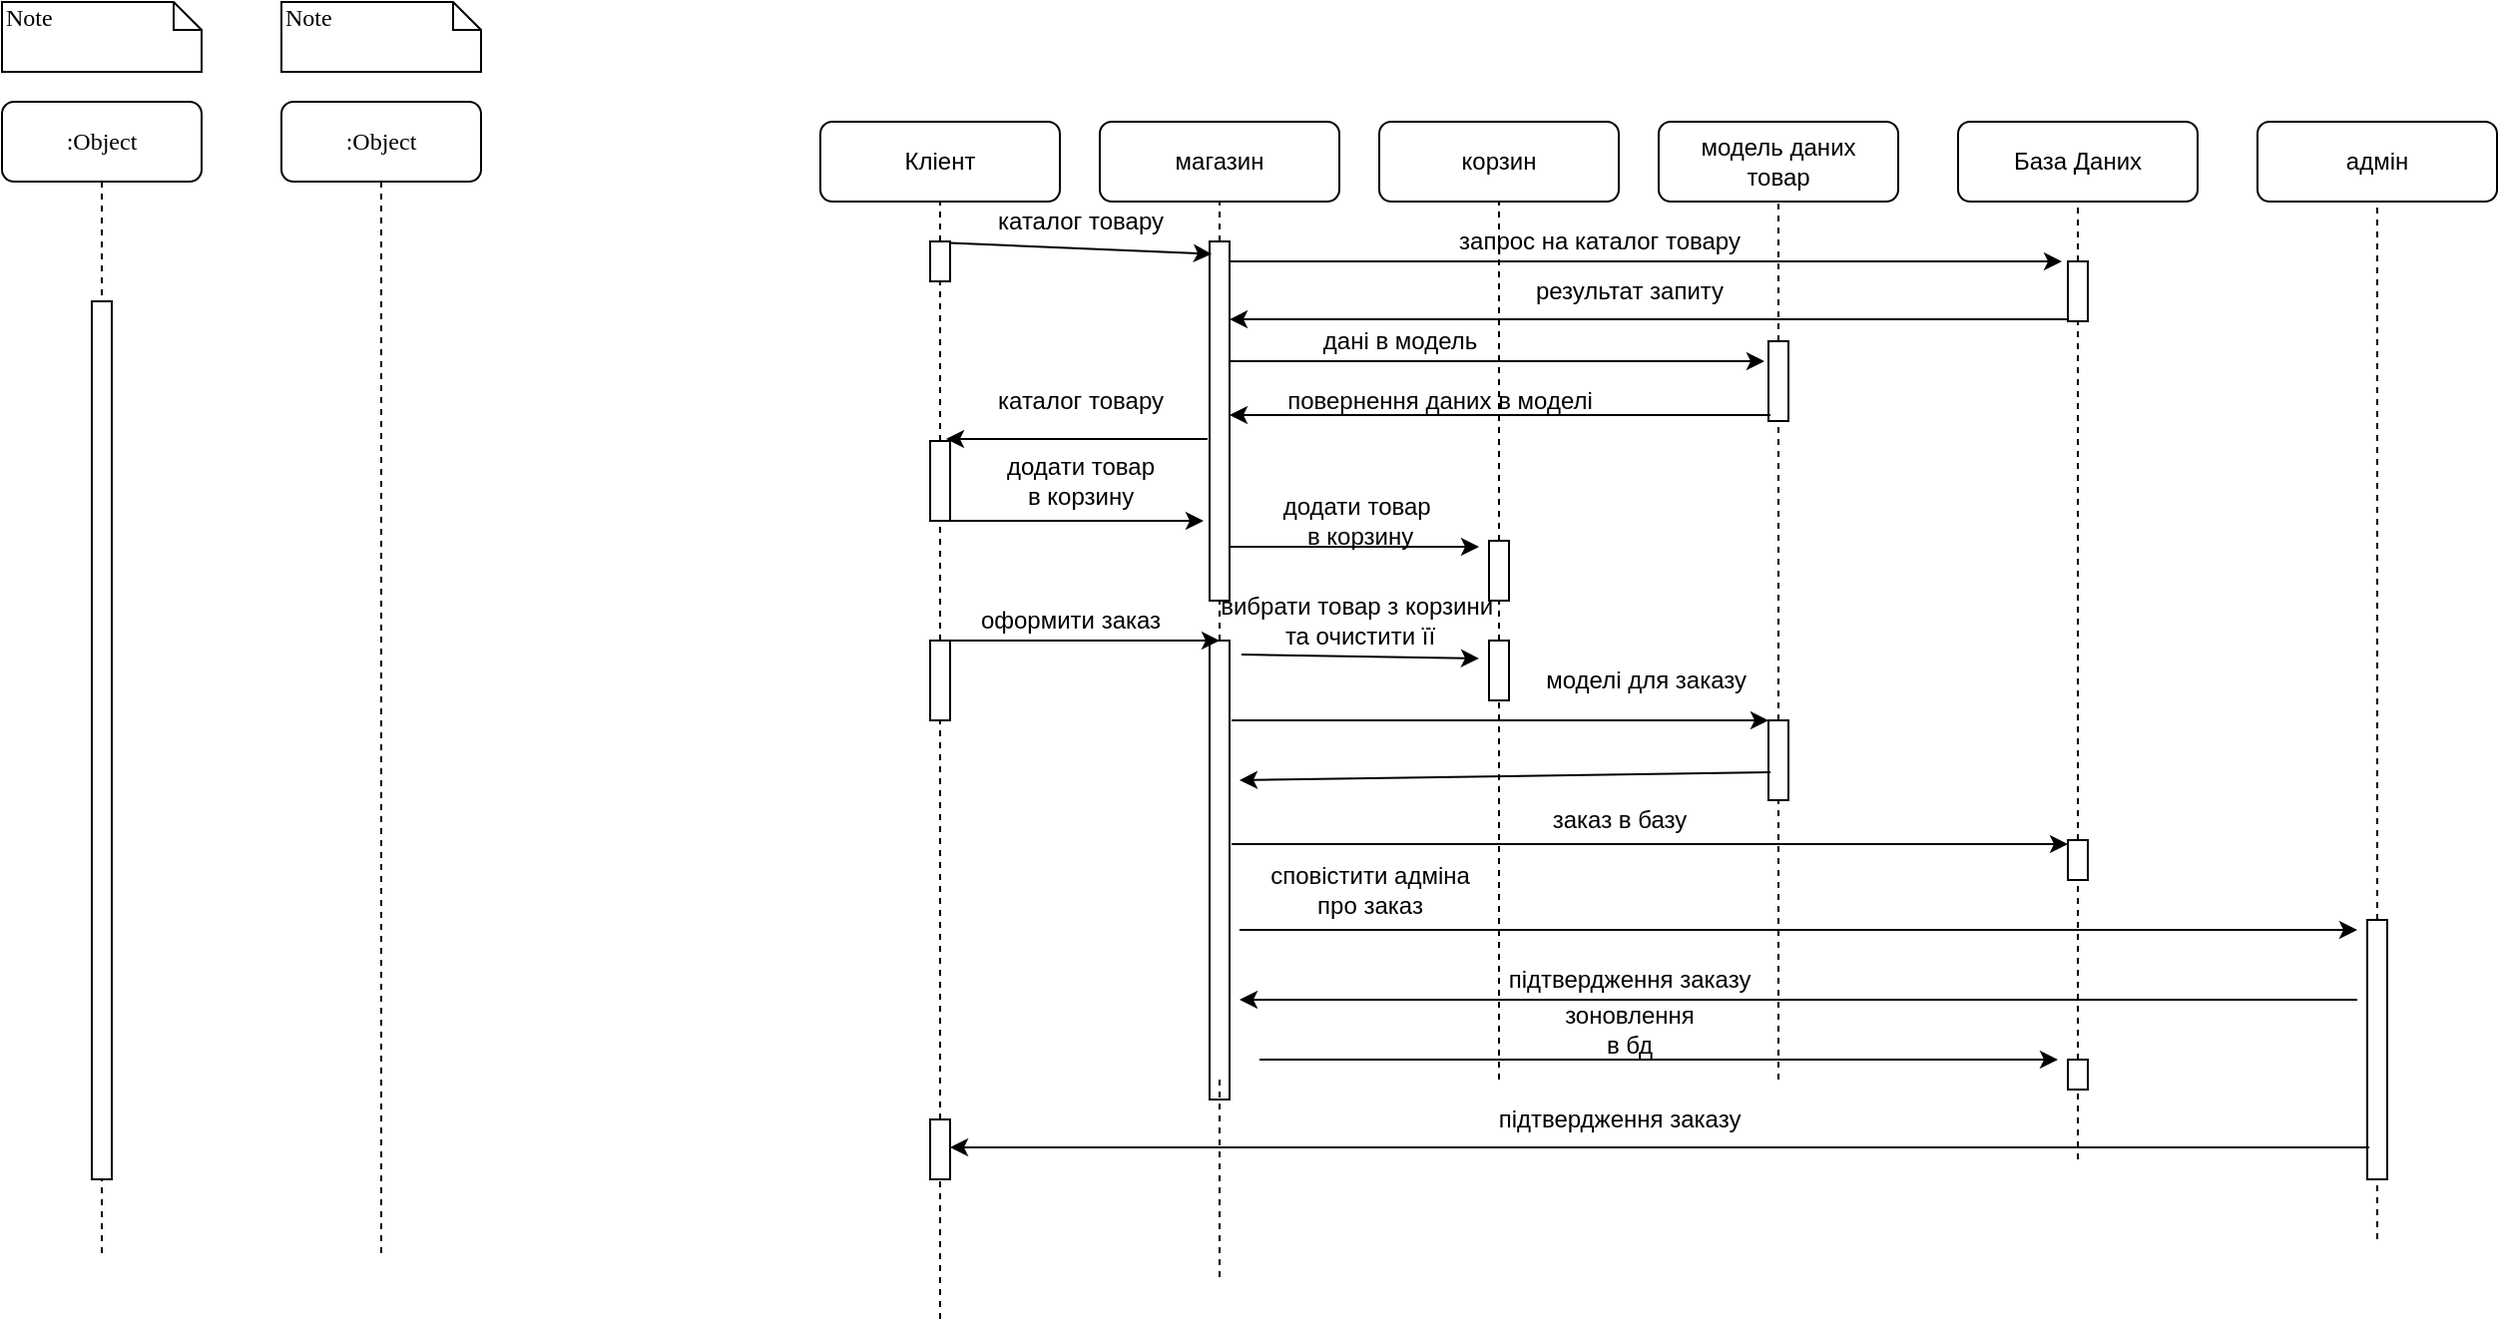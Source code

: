 <mxfile version="14.4.3" type="github">
  <diagram name="Page-1" id="13e1069c-82ec-6db2-03f1-153e76fe0fe0">
    <mxGraphModel dx="1422" dy="772" grid="1" gridSize="10" guides="1" tooltips="1" connect="1" arrows="1" fold="1" page="1" pageScale="1" pageWidth="1100" pageHeight="850" background="#ffffff" math="0" shadow="0">
      <root>
        <mxCell id="0" />
        <mxCell id="1" parent="0" />
        <mxCell id="7baba1c4bc27f4b0-2" value=":Object" style="shape=umlLifeline;perimeter=lifelinePerimeter;whiteSpace=wrap;html=1;container=1;collapsible=0;recursiveResize=0;outlineConnect=0;rounded=1;shadow=0;comic=0;labelBackgroundColor=none;strokeWidth=1;fontFamily=Verdana;fontSize=12;align=center;" parent="1" vertex="1">
          <mxGeometry x="240" y="80" width="100" height="580" as="geometry" />
        </mxCell>
        <mxCell id="7baba1c4bc27f4b0-8" value=":Object" style="shape=umlLifeline;perimeter=lifelinePerimeter;whiteSpace=wrap;html=1;container=1;collapsible=0;recursiveResize=0;outlineConnect=0;rounded=1;shadow=0;comic=0;labelBackgroundColor=none;strokeWidth=1;fontFamily=Verdana;fontSize=12;align=center;" parent="1" vertex="1">
          <mxGeometry x="100" y="80" width="100" height="580" as="geometry" />
        </mxCell>
        <mxCell id="7baba1c4bc27f4b0-9" value="" style="html=1;points=[];perimeter=orthogonalPerimeter;rounded=0;shadow=0;comic=0;labelBackgroundColor=none;strokeWidth=1;fontFamily=Verdana;fontSize=12;align=center;" parent="7baba1c4bc27f4b0-8" vertex="1">
          <mxGeometry x="45" y="100" width="10" height="440" as="geometry" />
        </mxCell>
        <mxCell id="7baba1c4bc27f4b0-40" value="Note" style="shape=note;whiteSpace=wrap;html=1;size=14;verticalAlign=top;align=left;spacingTop=-6;rounded=0;shadow=0;comic=0;labelBackgroundColor=none;strokeWidth=1;fontFamily=Verdana;fontSize=12" parent="1" vertex="1">
          <mxGeometry x="100" y="30" width="100" height="35" as="geometry" />
        </mxCell>
        <mxCell id="7baba1c4bc27f4b0-41" value="Note" style="shape=note;whiteSpace=wrap;html=1;size=14;verticalAlign=top;align=left;spacingTop=-6;rounded=0;shadow=0;comic=0;labelBackgroundColor=none;strokeWidth=1;fontFamily=Verdana;fontSize=12" parent="1" vertex="1">
          <mxGeometry x="240" y="30" width="100" height="35" as="geometry" />
        </mxCell>
        <mxCell id="hQrT-wcyva_-USeKODyt-1" value="Кліент" style="rounded=1;whiteSpace=wrap;html=1;" vertex="1" parent="1">
          <mxGeometry x="510" y="90" width="120" height="40" as="geometry" />
        </mxCell>
        <mxCell id="hQrT-wcyva_-USeKODyt-5" value="" style="endArrow=none;dashed=1;html=1;entryX=0.5;entryY=1;entryDx=0;entryDy=0;" edge="1" parent="1" source="7baba1c4bc27f4b0-10" target="hQrT-wcyva_-USeKODyt-1">
          <mxGeometry width="50" height="50" relative="1" as="geometry">
            <mxPoint x="570" y="570" as="sourcePoint" />
            <mxPoint x="570" y="280" as="targetPoint" />
          </mxGeometry>
        </mxCell>
        <mxCell id="7baba1c4bc27f4b0-10" value="" style="html=1;points=[];perimeter=orthogonalPerimeter;rounded=0;shadow=0;comic=0;labelBackgroundColor=none;strokeWidth=1;fontFamily=Verdana;fontSize=12;align=center;" parent="1" vertex="1">
          <mxGeometry x="565" y="150" width="10" height="20" as="geometry" />
        </mxCell>
        <mxCell id="hQrT-wcyva_-USeKODyt-9" value="" style="endArrow=none;dashed=1;html=1;entryX=0.5;entryY=1;entryDx=0;entryDy=0;" edge="1" parent="1" source="hQrT-wcyva_-USeKODyt-60" target="7baba1c4bc27f4b0-10">
          <mxGeometry width="50" height="50" relative="1" as="geometry">
            <mxPoint x="570" y="570" as="sourcePoint" />
            <mxPoint x="570" y="130" as="targetPoint" />
          </mxGeometry>
        </mxCell>
        <mxCell id="hQrT-wcyva_-USeKODyt-28" value="магазин" style="rounded=1;whiteSpace=wrap;html=1;" vertex="1" parent="1">
          <mxGeometry x="650" y="90" width="120" height="40" as="geometry" />
        </mxCell>
        <mxCell id="hQrT-wcyva_-USeKODyt-29" value="" style="endArrow=none;dashed=1;html=1;entryX=0.5;entryY=1;entryDx=0;entryDy=0;" edge="1" source="hQrT-wcyva_-USeKODyt-30" target="hQrT-wcyva_-USeKODyt-28" parent="1">
          <mxGeometry width="50" height="50" relative="1" as="geometry">
            <mxPoint x="710" y="570" as="sourcePoint" />
            <mxPoint x="710" y="280" as="targetPoint" />
          </mxGeometry>
        </mxCell>
        <mxCell id="hQrT-wcyva_-USeKODyt-30" value="" style="html=1;points=[];perimeter=orthogonalPerimeter;rounded=0;shadow=0;comic=0;labelBackgroundColor=none;strokeWidth=1;fontFamily=Verdana;fontSize=12;align=center;" vertex="1" parent="1">
          <mxGeometry x="705" y="150" width="10" height="180" as="geometry" />
        </mxCell>
        <mxCell id="hQrT-wcyva_-USeKODyt-31" value="" style="endArrow=none;dashed=1;html=1;entryX=0.5;entryY=1;entryDx=0;entryDy=0;" edge="1" target="hQrT-wcyva_-USeKODyt-30" parent="1" source="hQrT-wcyva_-USeKODyt-72">
          <mxGeometry width="50" height="50" relative="1" as="geometry">
            <mxPoint x="710" y="570" as="sourcePoint" />
            <mxPoint x="710" y="130" as="targetPoint" />
          </mxGeometry>
        </mxCell>
        <mxCell id="hQrT-wcyva_-USeKODyt-32" value="корзин" style="rounded=1;whiteSpace=wrap;html=1;" vertex="1" parent="1">
          <mxGeometry x="790" y="90" width="120" height="40" as="geometry" />
        </mxCell>
        <mxCell id="hQrT-wcyva_-USeKODyt-33" value="" style="endArrow=none;dashed=1;html=1;entryX=0.5;entryY=1;entryDx=0;entryDy=0;" edge="1" source="hQrT-wcyva_-USeKODyt-34" target="hQrT-wcyva_-USeKODyt-32" parent="1">
          <mxGeometry width="50" height="50" relative="1" as="geometry">
            <mxPoint x="850" y="570" as="sourcePoint" />
            <mxPoint x="850" y="280" as="targetPoint" />
          </mxGeometry>
        </mxCell>
        <mxCell id="hQrT-wcyva_-USeKODyt-34" value="" style="html=1;points=[];perimeter=orthogonalPerimeter;rounded=0;shadow=0;comic=0;labelBackgroundColor=none;strokeWidth=1;fontFamily=Verdana;fontSize=12;align=center;" vertex="1" parent="1">
          <mxGeometry x="845" y="300" width="10" height="30" as="geometry" />
        </mxCell>
        <mxCell id="hQrT-wcyva_-USeKODyt-35" value="" style="endArrow=none;dashed=1;html=1;entryX=0.5;entryY=1;entryDx=0;entryDy=0;" edge="1" target="hQrT-wcyva_-USeKODyt-34" parent="1" source="hQrT-wcyva_-USeKODyt-74">
          <mxGeometry width="50" height="50" relative="1" as="geometry">
            <mxPoint x="850" y="570" as="sourcePoint" />
            <mxPoint x="850" y="130" as="targetPoint" />
          </mxGeometry>
        </mxCell>
        <mxCell id="hQrT-wcyva_-USeKODyt-36" value="модель даних&lt;br&gt;товар" style="rounded=1;whiteSpace=wrap;html=1;" vertex="1" parent="1">
          <mxGeometry x="930" y="90" width="120" height="40" as="geometry" />
        </mxCell>
        <mxCell id="hQrT-wcyva_-USeKODyt-37" value="" style="endArrow=none;dashed=1;html=1;entryX=0.5;entryY=1;entryDx=0;entryDy=0;" edge="1" source="hQrT-wcyva_-USeKODyt-38" target="hQrT-wcyva_-USeKODyt-36" parent="1">
          <mxGeometry width="50" height="50" relative="1" as="geometry">
            <mxPoint x="990" y="570" as="sourcePoint" />
            <mxPoint x="990" y="280" as="targetPoint" />
          </mxGeometry>
        </mxCell>
        <mxCell id="hQrT-wcyva_-USeKODyt-38" value="" style="html=1;points=[];perimeter=orthogonalPerimeter;rounded=0;shadow=0;comic=0;labelBackgroundColor=none;strokeWidth=1;fontFamily=Verdana;fontSize=12;align=center;" vertex="1" parent="1">
          <mxGeometry x="985" y="200" width="10" height="40" as="geometry" />
        </mxCell>
        <mxCell id="hQrT-wcyva_-USeKODyt-39" value="" style="endArrow=none;dashed=1;html=1;entryX=0.5;entryY=1;entryDx=0;entryDy=0;" edge="1" target="hQrT-wcyva_-USeKODyt-38" parent="1" source="hQrT-wcyva_-USeKODyt-76">
          <mxGeometry width="50" height="50" relative="1" as="geometry">
            <mxPoint x="990" y="570" as="sourcePoint" />
            <mxPoint x="990" y="130" as="targetPoint" />
          </mxGeometry>
        </mxCell>
        <mxCell id="hQrT-wcyva_-USeKODyt-40" value="База Даних" style="rounded=1;whiteSpace=wrap;html=1;" vertex="1" parent="1">
          <mxGeometry x="1080" y="90" width="120" height="40" as="geometry" />
        </mxCell>
        <mxCell id="hQrT-wcyva_-USeKODyt-41" value="" style="endArrow=none;dashed=1;html=1;entryX=0.5;entryY=1;entryDx=0;entryDy=0;" edge="1" source="hQrT-wcyva_-USeKODyt-42" target="hQrT-wcyva_-USeKODyt-40" parent="1">
          <mxGeometry width="50" height="50" relative="1" as="geometry">
            <mxPoint x="1140" y="570" as="sourcePoint" />
            <mxPoint x="1140" y="280" as="targetPoint" />
          </mxGeometry>
        </mxCell>
        <mxCell id="hQrT-wcyva_-USeKODyt-42" value="" style="html=1;points=[];perimeter=orthogonalPerimeter;rounded=0;shadow=0;comic=0;labelBackgroundColor=none;strokeWidth=1;fontFamily=Verdana;fontSize=12;align=center;" vertex="1" parent="1">
          <mxGeometry x="1135" y="160" width="10" height="30" as="geometry" />
        </mxCell>
        <mxCell id="hQrT-wcyva_-USeKODyt-43" value="" style="endArrow=none;dashed=1;html=1;entryX=0.5;entryY=1;entryDx=0;entryDy=0;" edge="1" target="hQrT-wcyva_-USeKODyt-42" parent="1" source="hQrT-wcyva_-USeKODyt-78">
          <mxGeometry width="50" height="50" relative="1" as="geometry">
            <mxPoint x="1140" y="570" as="sourcePoint" />
            <mxPoint x="1140" y="130" as="targetPoint" />
          </mxGeometry>
        </mxCell>
        <mxCell id="hQrT-wcyva_-USeKODyt-44" value="адмін" style="rounded=1;whiteSpace=wrap;html=1;" vertex="1" parent="1">
          <mxGeometry x="1230" y="90" width="120" height="40" as="geometry" />
        </mxCell>
        <mxCell id="hQrT-wcyva_-USeKODyt-45" value="" style="endArrow=none;dashed=1;html=1;entryX=0.5;entryY=1;entryDx=0;entryDy=0;" edge="1" source="hQrT-wcyva_-USeKODyt-46" target="hQrT-wcyva_-USeKODyt-44" parent="1">
          <mxGeometry width="50" height="50" relative="1" as="geometry">
            <mxPoint x="1290" y="570" as="sourcePoint" />
            <mxPoint x="1290" y="280" as="targetPoint" />
          </mxGeometry>
        </mxCell>
        <mxCell id="hQrT-wcyva_-USeKODyt-46" value="" style="html=1;points=[];perimeter=orthogonalPerimeter;rounded=0;shadow=0;comic=0;labelBackgroundColor=none;strokeWidth=1;fontFamily=Verdana;fontSize=12;align=center;" vertex="1" parent="1">
          <mxGeometry x="1285" y="490" width="10" height="130" as="geometry" />
        </mxCell>
        <mxCell id="hQrT-wcyva_-USeKODyt-47" value="" style="endArrow=none;dashed=1;html=1;entryX=0.5;entryY=1;entryDx=0;entryDy=0;" edge="1" target="hQrT-wcyva_-USeKODyt-46" parent="1">
          <mxGeometry width="50" height="50" relative="1" as="geometry">
            <mxPoint x="1290" y="650" as="sourcePoint" />
            <mxPoint x="1290" y="130" as="targetPoint" />
          </mxGeometry>
        </mxCell>
        <mxCell id="hQrT-wcyva_-USeKODyt-48" value="" style="endArrow=classic;html=1;exitX=1;exitY=0.04;exitDx=0;exitDy=0;exitPerimeter=0;entryX=0.1;entryY=0.035;entryDx=0;entryDy=0;entryPerimeter=0;" edge="1" parent="1" source="7baba1c4bc27f4b0-10" target="hQrT-wcyva_-USeKODyt-30">
          <mxGeometry width="50" height="50" relative="1" as="geometry">
            <mxPoint x="820" y="420" as="sourcePoint" />
            <mxPoint x="870" y="370" as="targetPoint" />
          </mxGeometry>
        </mxCell>
        <mxCell id="hQrT-wcyva_-USeKODyt-49" value="каталог товару" style="text;html=1;align=center;verticalAlign=middle;resizable=0;points=[];autosize=1;" vertex="1" parent="1">
          <mxGeometry x="590" y="130" width="100" height="20" as="geometry" />
        </mxCell>
        <mxCell id="hQrT-wcyva_-USeKODyt-51" value="каталог товару" style="text;html=1;align=center;verticalAlign=middle;resizable=0;points=[];autosize=1;" vertex="1" parent="1">
          <mxGeometry x="590" y="220" width="100" height="20" as="geometry" />
        </mxCell>
        <mxCell id="hQrT-wcyva_-USeKODyt-55" value="додати товар &lt;br&gt;в корзину" style="text;html=1;align=center;verticalAlign=middle;resizable=0;points=[];autosize=1;" vertex="1" parent="1">
          <mxGeometry x="595" y="255" width="90" height="30" as="geometry" />
        </mxCell>
        <mxCell id="hQrT-wcyva_-USeKODyt-56" value="" style="endArrow=classic;html=1;" edge="1" parent="1" source="hQrT-wcyva_-USeKODyt-30">
          <mxGeometry width="50" height="50" relative="1" as="geometry">
            <mxPoint x="820" y="420" as="sourcePoint" />
            <mxPoint x="1132" y="160" as="targetPoint" />
          </mxGeometry>
        </mxCell>
        <mxCell id="hQrT-wcyva_-USeKODyt-57" value="запрос на каталог товару" style="text;html=1;align=center;verticalAlign=middle;resizable=0;points=[];autosize=1;" vertex="1" parent="1">
          <mxGeometry x="820" y="140" width="160" height="20" as="geometry" />
        </mxCell>
        <mxCell id="hQrT-wcyva_-USeKODyt-58" value="" style="endArrow=classic;html=1;exitX=0;exitY=0.967;exitDx=0;exitDy=0;exitPerimeter=0;" edge="1" parent="1" source="hQrT-wcyva_-USeKODyt-42" target="hQrT-wcyva_-USeKODyt-30">
          <mxGeometry width="50" height="50" relative="1" as="geometry">
            <mxPoint x="1140" y="176" as="sourcePoint" />
            <mxPoint x="1030" y="190" as="targetPoint" />
          </mxGeometry>
        </mxCell>
        <mxCell id="hQrT-wcyva_-USeKODyt-59" value="результат запиту" style="text;html=1;align=center;verticalAlign=middle;resizable=0;points=[];autosize=1;" vertex="1" parent="1">
          <mxGeometry x="860" y="165" width="110" height="20" as="geometry" />
        </mxCell>
        <mxCell id="hQrT-wcyva_-USeKODyt-60" value="" style="html=1;points=[];perimeter=orthogonalPerimeter;rounded=0;shadow=0;comic=0;labelBackgroundColor=none;strokeWidth=1;fontFamily=Verdana;fontSize=12;align=center;" vertex="1" parent="1">
          <mxGeometry x="565" y="250" width="10" height="40" as="geometry" />
        </mxCell>
        <mxCell id="hQrT-wcyva_-USeKODyt-61" value="" style="endArrow=none;dashed=1;html=1;entryX=0.5;entryY=1;entryDx=0;entryDy=0;" edge="1" parent="1" source="hQrT-wcyva_-USeKODyt-70" target="hQrT-wcyva_-USeKODyt-60">
          <mxGeometry width="50" height="50" relative="1" as="geometry">
            <mxPoint x="570" y="570" as="sourcePoint" />
            <mxPoint x="570" y="170" as="targetPoint" />
          </mxGeometry>
        </mxCell>
        <mxCell id="hQrT-wcyva_-USeKODyt-62" value="" style="endArrow=classic;html=1;" edge="1" parent="1" source="hQrT-wcyva_-USeKODyt-30">
          <mxGeometry width="50" height="50" relative="1" as="geometry">
            <mxPoint x="750" y="250" as="sourcePoint" />
            <mxPoint x="983" y="210" as="targetPoint" />
          </mxGeometry>
        </mxCell>
        <mxCell id="hQrT-wcyva_-USeKODyt-63" value="дані в модель" style="text;html=1;align=center;verticalAlign=middle;resizable=0;points=[];autosize=1;" vertex="1" parent="1">
          <mxGeometry x="755" y="190" width="90" height="20" as="geometry" />
        </mxCell>
        <mxCell id="hQrT-wcyva_-USeKODyt-64" value="" style="endArrow=classic;html=1;exitX=0.1;exitY=0.925;exitDx=0;exitDy=0;exitPerimeter=0;" edge="1" parent="1" source="hQrT-wcyva_-USeKODyt-38" target="hQrT-wcyva_-USeKODyt-30">
          <mxGeometry width="50" height="50" relative="1" as="geometry">
            <mxPoint x="970" y="240" as="sourcePoint" />
            <mxPoint x="730" y="240" as="targetPoint" />
          </mxGeometry>
        </mxCell>
        <mxCell id="hQrT-wcyva_-USeKODyt-65" value="повернення даних в моделі" style="text;html=1;align=center;verticalAlign=middle;resizable=0;points=[];autosize=1;" vertex="1" parent="1">
          <mxGeometry x="735" y="220" width="170" height="20" as="geometry" />
        </mxCell>
        <mxCell id="hQrT-wcyva_-USeKODyt-66" value="" style="endArrow=classic;html=1;entryX=0.8;entryY=-0.025;entryDx=0;entryDy=0;entryPerimeter=0;" edge="1" parent="1" target="hQrT-wcyva_-USeKODyt-60">
          <mxGeometry width="50" height="50" relative="1" as="geometry">
            <mxPoint x="704" y="249" as="sourcePoint" />
            <mxPoint x="870" y="360" as="targetPoint" />
          </mxGeometry>
        </mxCell>
        <mxCell id="hQrT-wcyva_-USeKODyt-67" value="" style="endArrow=classic;html=1;" edge="1" parent="1" source="hQrT-wcyva_-USeKODyt-60">
          <mxGeometry width="50" height="50" relative="1" as="geometry">
            <mxPoint x="820" y="410" as="sourcePoint" />
            <mxPoint x="702" y="290" as="targetPoint" />
          </mxGeometry>
        </mxCell>
        <mxCell id="hQrT-wcyva_-USeKODyt-68" value="" style="endArrow=classic;html=1;" edge="1" parent="1" source="hQrT-wcyva_-USeKODyt-30">
          <mxGeometry width="50" height="50" relative="1" as="geometry">
            <mxPoint x="820" y="400" as="sourcePoint" />
            <mxPoint x="840" y="303" as="targetPoint" />
          </mxGeometry>
        </mxCell>
        <mxCell id="hQrT-wcyva_-USeKODyt-69" value="додати товар&amp;nbsp;&lt;br&gt;в корзину" style="text;html=1;align=center;verticalAlign=middle;resizable=0;points=[];autosize=1;" vertex="1" parent="1">
          <mxGeometry x="735" y="275" width="90" height="30" as="geometry" />
        </mxCell>
        <mxCell id="hQrT-wcyva_-USeKODyt-70" value="" style="html=1;points=[];perimeter=orthogonalPerimeter;rounded=0;shadow=0;comic=0;labelBackgroundColor=none;strokeWidth=1;fontFamily=Verdana;fontSize=12;align=center;" vertex="1" parent="1">
          <mxGeometry x="565" y="350" width="10" height="40" as="geometry" />
        </mxCell>
        <mxCell id="hQrT-wcyva_-USeKODyt-71" value="" style="endArrow=none;dashed=1;html=1;entryX=0.5;entryY=1;entryDx=0;entryDy=0;" edge="1" parent="1" source="hQrT-wcyva_-USeKODyt-102" target="hQrT-wcyva_-USeKODyt-70">
          <mxGeometry width="50" height="50" relative="1" as="geometry">
            <mxPoint x="570" y="690" as="sourcePoint" />
            <mxPoint x="570" y="290" as="targetPoint" />
          </mxGeometry>
        </mxCell>
        <mxCell id="hQrT-wcyva_-USeKODyt-72" value="" style="html=1;points=[];perimeter=orthogonalPerimeter;rounded=0;shadow=0;comic=0;labelBackgroundColor=none;strokeWidth=1;fontFamily=Verdana;fontSize=12;align=center;" vertex="1" parent="1">
          <mxGeometry x="705" y="350" width="10" height="230" as="geometry" />
        </mxCell>
        <mxCell id="hQrT-wcyva_-USeKODyt-73" value="" style="endArrow=none;dashed=1;html=1;" edge="1" parent="1">
          <mxGeometry width="50" height="50" relative="1" as="geometry">
            <mxPoint x="710" y="570" as="sourcePoint" />
            <mxPoint x="710" y="670" as="targetPoint" />
          </mxGeometry>
        </mxCell>
        <mxCell id="hQrT-wcyva_-USeKODyt-74" value="" style="html=1;points=[];perimeter=orthogonalPerimeter;rounded=0;shadow=0;comic=0;labelBackgroundColor=none;strokeWidth=1;fontFamily=Verdana;fontSize=12;align=center;" vertex="1" parent="1">
          <mxGeometry x="845" y="350" width="10" height="30" as="geometry" />
        </mxCell>
        <mxCell id="hQrT-wcyva_-USeKODyt-75" value="" style="endArrow=none;dashed=1;html=1;entryX=0.5;entryY=1;entryDx=0;entryDy=0;" edge="1" parent="1" target="hQrT-wcyva_-USeKODyt-74">
          <mxGeometry width="50" height="50" relative="1" as="geometry">
            <mxPoint x="850" y="570" as="sourcePoint" />
            <mxPoint x="850" y="330" as="targetPoint" />
          </mxGeometry>
        </mxCell>
        <mxCell id="hQrT-wcyva_-USeKODyt-76" value="" style="html=1;points=[];perimeter=orthogonalPerimeter;rounded=0;shadow=0;comic=0;labelBackgroundColor=none;strokeWidth=1;fontFamily=Verdana;fontSize=12;align=center;" vertex="1" parent="1">
          <mxGeometry x="985" y="390" width="10" height="40" as="geometry" />
        </mxCell>
        <mxCell id="hQrT-wcyva_-USeKODyt-77" value="" style="endArrow=none;dashed=1;html=1;entryX=0.5;entryY=1;entryDx=0;entryDy=0;" edge="1" parent="1" target="hQrT-wcyva_-USeKODyt-76">
          <mxGeometry width="50" height="50" relative="1" as="geometry">
            <mxPoint x="990" y="570" as="sourcePoint" />
            <mxPoint x="990" y="240" as="targetPoint" />
          </mxGeometry>
        </mxCell>
        <mxCell id="hQrT-wcyva_-USeKODyt-78" value="" style="html=1;points=[];perimeter=orthogonalPerimeter;rounded=0;shadow=0;comic=0;labelBackgroundColor=none;strokeWidth=1;fontFamily=Verdana;fontSize=12;align=center;" vertex="1" parent="1">
          <mxGeometry x="1135" y="450" width="10" height="20" as="geometry" />
        </mxCell>
        <mxCell id="hQrT-wcyva_-USeKODyt-79" value="" style="endArrow=none;dashed=1;html=1;entryX=0.5;entryY=1;entryDx=0;entryDy=0;" edge="1" parent="1" source="hQrT-wcyva_-USeKODyt-98" target="hQrT-wcyva_-USeKODyt-78">
          <mxGeometry width="50" height="50" relative="1" as="geometry">
            <mxPoint x="1140" y="570" as="sourcePoint" />
            <mxPoint x="1140" y="190" as="targetPoint" />
          </mxGeometry>
        </mxCell>
        <mxCell id="hQrT-wcyva_-USeKODyt-80" value="" style="endArrow=classic;html=1;" edge="1" parent="1">
          <mxGeometry width="50" height="50" relative="1" as="geometry">
            <mxPoint x="570" y="350" as="sourcePoint" />
            <mxPoint x="710" y="350" as="targetPoint" />
          </mxGeometry>
        </mxCell>
        <mxCell id="hQrT-wcyva_-USeKODyt-81" value="оформити заказ" style="text;html=1;align=center;verticalAlign=middle;resizable=0;points=[];autosize=1;" vertex="1" parent="1">
          <mxGeometry x="580" y="330" width="110" height="20" as="geometry" />
        </mxCell>
        <mxCell id="hQrT-wcyva_-USeKODyt-82" value="" style="endArrow=classic;html=1;exitX=0.131;exitY=1.067;exitDx=0;exitDy=0;exitPerimeter=0;" edge="1" parent="1" source="hQrT-wcyva_-USeKODyt-83">
          <mxGeometry width="50" height="50" relative="1" as="geometry">
            <mxPoint x="820" y="400" as="sourcePoint" />
            <mxPoint x="840" y="359" as="targetPoint" />
          </mxGeometry>
        </mxCell>
        <mxCell id="hQrT-wcyva_-USeKODyt-83" value="вибрати товар з корзини&amp;nbsp;&lt;br&gt;та очистити її" style="text;html=1;align=center;verticalAlign=middle;resizable=0;points=[];autosize=1;" vertex="1" parent="1">
          <mxGeometry x="700" y="325" width="160" height="30" as="geometry" />
        </mxCell>
        <mxCell id="hQrT-wcyva_-USeKODyt-84" value="" style="endArrow=classic;html=1;" edge="1" parent="1" target="hQrT-wcyva_-USeKODyt-76">
          <mxGeometry width="50" height="50" relative="1" as="geometry">
            <mxPoint x="716" y="390" as="sourcePoint" />
            <mxPoint x="870" y="340" as="targetPoint" />
          </mxGeometry>
        </mxCell>
        <mxCell id="hQrT-wcyva_-USeKODyt-85" value="моделі для заказу&amp;nbsp;" style="text;html=1;align=center;verticalAlign=middle;resizable=0;points=[];autosize=1;" vertex="1" parent="1">
          <mxGeometry x="865" y="360" width="120" height="20" as="geometry" />
        </mxCell>
        <mxCell id="hQrT-wcyva_-USeKODyt-86" value="" style="endArrow=classic;html=1;exitX=0.1;exitY=0.65;exitDx=0;exitDy=0;exitPerimeter=0;" edge="1" parent="1" source="hQrT-wcyva_-USeKODyt-76">
          <mxGeometry width="50" height="50" relative="1" as="geometry">
            <mxPoint x="820" y="390" as="sourcePoint" />
            <mxPoint x="720" y="420" as="targetPoint" />
          </mxGeometry>
        </mxCell>
        <mxCell id="hQrT-wcyva_-USeKODyt-88" value="" style="endArrow=classic;html=1;entryX=0;entryY=0.1;entryDx=0;entryDy=0;entryPerimeter=0;" edge="1" parent="1" target="hQrT-wcyva_-USeKODyt-78">
          <mxGeometry width="50" height="50" relative="1" as="geometry">
            <mxPoint x="716" y="452" as="sourcePoint" />
            <mxPoint x="810" y="440" as="targetPoint" />
          </mxGeometry>
        </mxCell>
        <mxCell id="hQrT-wcyva_-USeKODyt-89" value="заказ в базу" style="text;html=1;align=center;verticalAlign=middle;resizable=0;points=[];autosize=1;" vertex="1" parent="1">
          <mxGeometry x="870" y="430" width="80" height="20" as="geometry" />
        </mxCell>
        <mxCell id="hQrT-wcyva_-USeKODyt-90" value="" style="endArrow=classic;html=1;" edge="1" parent="1">
          <mxGeometry width="50" height="50" relative="1" as="geometry">
            <mxPoint x="720" y="495" as="sourcePoint" />
            <mxPoint x="1280" y="495" as="targetPoint" />
          </mxGeometry>
        </mxCell>
        <mxCell id="hQrT-wcyva_-USeKODyt-93" value="сповістити адміна &lt;br&gt;про заказ" style="text;html=1;align=center;verticalAlign=middle;resizable=0;points=[];autosize=1;" vertex="1" parent="1">
          <mxGeometry x="725" y="460" width="120" height="30" as="geometry" />
        </mxCell>
        <mxCell id="hQrT-wcyva_-USeKODyt-94" value="" style="endArrow=classic;html=1;" edge="1" parent="1">
          <mxGeometry width="50" height="50" relative="1" as="geometry">
            <mxPoint x="1280" y="530" as="sourcePoint" />
            <mxPoint x="720" y="530" as="targetPoint" />
          </mxGeometry>
        </mxCell>
        <mxCell id="hQrT-wcyva_-USeKODyt-97" value="підтвердження заказу" style="text;html=1;align=center;verticalAlign=middle;resizable=0;points=[];autosize=1;" vertex="1" parent="1">
          <mxGeometry x="845" y="510" width="140" height="20" as="geometry" />
        </mxCell>
        <mxCell id="hQrT-wcyva_-USeKODyt-98" value="" style="html=1;points=[];perimeter=orthogonalPerimeter;rounded=0;shadow=0;comic=0;labelBackgroundColor=none;strokeWidth=1;fontFamily=Verdana;fontSize=12;align=center;" vertex="1" parent="1">
          <mxGeometry x="1135" y="560" width="10" height="15" as="geometry" />
        </mxCell>
        <mxCell id="hQrT-wcyva_-USeKODyt-99" value="" style="endArrow=none;dashed=1;html=1;entryX=0.5;entryY=1;entryDx=0;entryDy=0;" edge="1" parent="1" target="hQrT-wcyva_-USeKODyt-98">
          <mxGeometry width="50" height="50" relative="1" as="geometry">
            <mxPoint x="1140" y="610" as="sourcePoint" />
            <mxPoint x="1140" y="470" as="targetPoint" />
          </mxGeometry>
        </mxCell>
        <mxCell id="hQrT-wcyva_-USeKODyt-100" value="" style="endArrow=classic;html=1;" edge="1" parent="1">
          <mxGeometry width="50" height="50" relative="1" as="geometry">
            <mxPoint x="730" y="560" as="sourcePoint" />
            <mxPoint x="1130" y="560" as="targetPoint" />
          </mxGeometry>
        </mxCell>
        <mxCell id="hQrT-wcyva_-USeKODyt-101" value="зоновлення &lt;br&gt;в бд" style="text;html=1;align=center;verticalAlign=middle;resizable=0;points=[];autosize=1;" vertex="1" parent="1">
          <mxGeometry x="875" y="530" width="80" height="30" as="geometry" />
        </mxCell>
        <mxCell id="hQrT-wcyva_-USeKODyt-102" value="" style="html=1;points=[];perimeter=orthogonalPerimeter;rounded=0;shadow=0;comic=0;labelBackgroundColor=none;strokeWidth=1;fontFamily=Verdana;fontSize=12;align=center;" vertex="1" parent="1">
          <mxGeometry x="565" y="590" width="10" height="30" as="geometry" />
        </mxCell>
        <mxCell id="hQrT-wcyva_-USeKODyt-103" value="" style="endArrow=none;dashed=1;html=1;entryX=0.5;entryY=1;entryDx=0;entryDy=0;" edge="1" parent="1" target="hQrT-wcyva_-USeKODyt-102">
          <mxGeometry width="50" height="50" relative="1" as="geometry">
            <mxPoint x="570" y="690" as="sourcePoint" />
            <mxPoint x="570" y="390" as="targetPoint" />
          </mxGeometry>
        </mxCell>
        <mxCell id="hQrT-wcyva_-USeKODyt-104" value="" style="endArrow=classic;html=1;exitX=0.1;exitY=0.877;exitDx=0;exitDy=0;exitPerimeter=0;" edge="1" parent="1" source="hQrT-wcyva_-USeKODyt-46">
          <mxGeometry width="50" height="50" relative="1" as="geometry">
            <mxPoint x="1270" y="590" as="sourcePoint" />
            <mxPoint x="575" y="604" as="targetPoint" />
          </mxGeometry>
        </mxCell>
        <mxCell id="hQrT-wcyva_-USeKODyt-105" value="підтвердження заказу" style="text;html=1;align=center;verticalAlign=middle;resizable=0;points=[];autosize=1;" vertex="1" parent="1">
          <mxGeometry x="840" y="580" width="140" height="20" as="geometry" />
        </mxCell>
      </root>
    </mxGraphModel>
  </diagram>
</mxfile>
